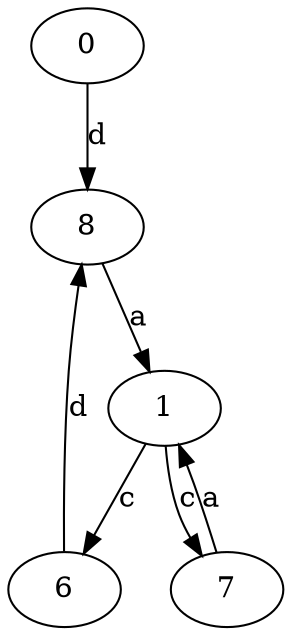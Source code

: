 strict digraph  {
0;
1;
6;
7;
8;
0 -> 8  [label=d];
1 -> 6  [label=c];
1 -> 7  [label=c];
6 -> 8  [label=d];
7 -> 1  [label=a];
8 -> 1  [label=a];
}
